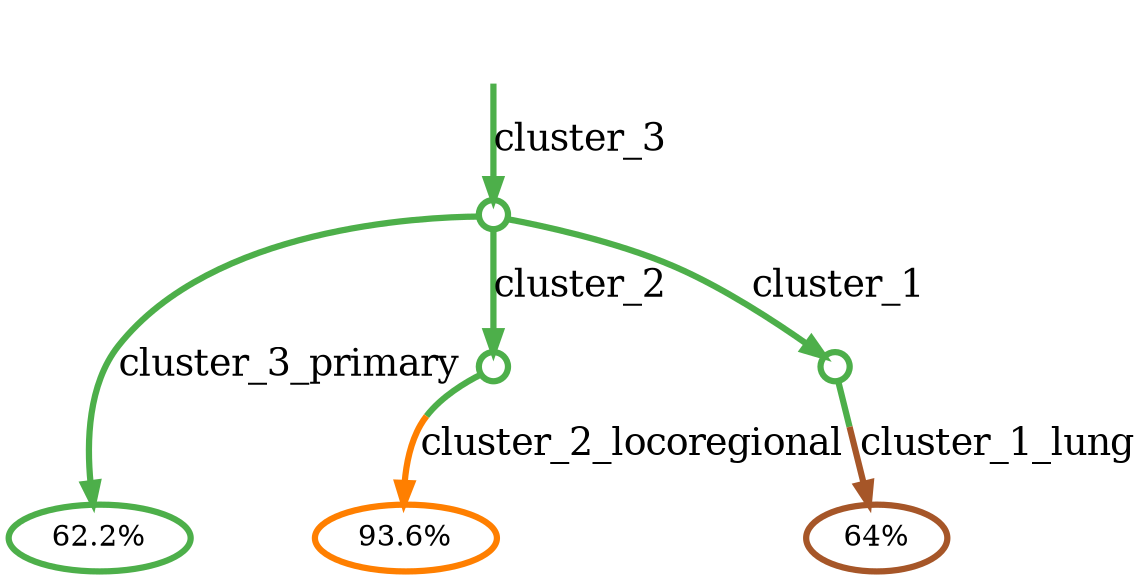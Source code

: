 digraph T {
	{
		rank=same
		4 [width=0.2,height=0.2,penwidth=3,colorscheme=set19,color=3,label="62.2%"]
		2 [width=0.2,height=0.2,penwidth=3,colorscheme=set19,color=5,label="93.6%"]
		0 [width=0.2,height=0.2,penwidth=3,colorscheme=set19,color=7,label="64%"]
	}
	5 [width=0.2,height=0.2,penwidth=3,colorscheme=set19,color=3,label=""]
	3 [width=0.2,height=0.2,penwidth=3,colorscheme=set19,color=3,label=""]
	1 [width=0.2,height=0.2,penwidth=3,colorscheme=set19,color=3,label=""]
	inv [style="invis"]
	inv -> 5[penwidth=3,colorscheme=set19,color=3,label="cluster_3",fontsize=18]
	5 -> 4 [fontsize=18,penwidth=3,colorscheme=set19,color=3,label="cluster_3_primary"]
	5 -> 3 [fontsize=18,penwidth=3,colorscheme=set19,color=3,label="cluster_2"]
	5 -> 1 [fontsize=18,penwidth=3,colorscheme=set19,color=3,label="cluster_1"]
	3 -> 2 [fontsize=18,penwidth=3,colorscheme=set19,color="3;0.5:5",label="cluster_2_locoregional"]
	1 -> 0 [fontsize=18,penwidth=3,colorscheme=set19,color="3;0.5:7",label="cluster_1_lung"]
}
